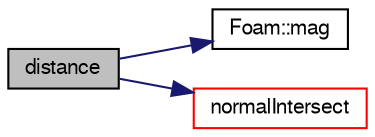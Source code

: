 digraph "distance"
{
  bgcolor="transparent";
  edge [fontname="FreeSans",fontsize="10",labelfontname="FreeSans",labelfontsize="10"];
  node [fontname="FreeSans",fontsize="10",shape=record];
  rankdir="LR";
  Node543 [label="distance",height=0.2,width=0.4,color="black", fillcolor="grey75", style="filled", fontcolor="black"];
  Node543 -> Node544 [color="midnightblue",fontsize="10",style="solid",fontname="FreeSans"];
  Node544 [label="Foam::mag",height=0.2,width=0.4,color="black",URL="$a21124.html#a929da2a3fdcf3dacbbe0487d3a330dae"];
  Node543 -> Node545 [color="midnightblue",fontsize="10",style="solid",fontname="FreeSans"];
  Node545 [label="normalIntersect",height=0.2,width=0.4,color="red",URL="$a27570.html#a22a90e31bd05a5b4379d001a3975fc48",tooltip="Return cut coefficient for plane and line defined by. "];
}

